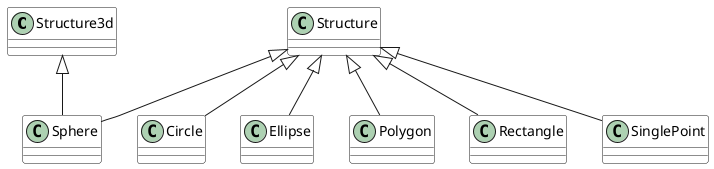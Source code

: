 @startuml

class Structure3d #fff {
}

class Structure #fff {
}

class Sphere #fff {
}

class Circle #fff {
}

class Ellipse #fff {
}

class Polygon #fff {
}

class Rectangle #fff {
}

class SinglePoint #fff {
}

Structure3d <|-- Sphere
Structure <|-- Sphere
Structure <|-- Circle
Structure <|-- Ellipse
Structure <|-- Polygon
Structure <|-- Rectangle
Structure <|-- SinglePoint

@enduml